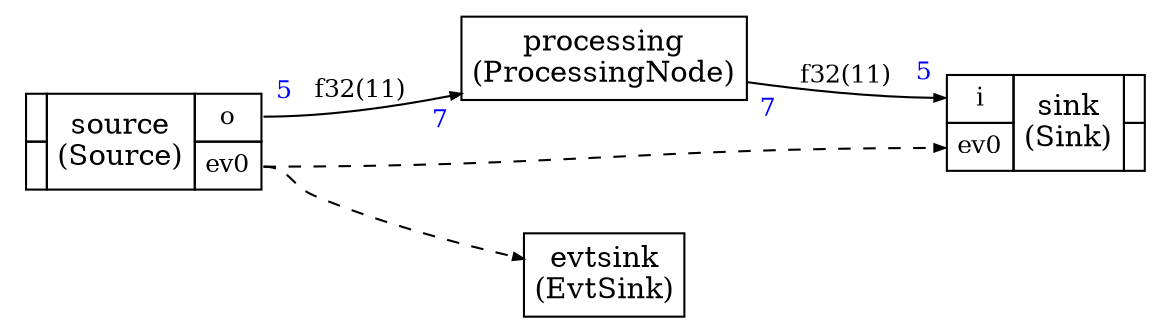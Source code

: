 



digraph structs {
    bgcolor = "white"
    node [shape=plaintext,color="black",fontcolor="black",fontname="Times-Roman"]
    rankdir=LR
    edge [arrowsize="0.5",color="black",fontcolor="black",fontname="Times-Roman"]


processing [label=<
<TABLE color="black" bgcolor="none" BORDER="0" CELLBORDER="1" CELLSPACING="0" CELLPADDING="4">
  <TR>
    <TD ALIGN="CENTER" PORT="i"><FONT COLOR="black" POINT-SIZE="14.0">processing<BR/>(ProcessingNode)</FONT></TD>
  </TR>
</TABLE>>];


sink [label=<
<TABLE color="black" bgcolor="none" BORDER="0" CELLBORDER="1" CELLSPACING="0" CELLPADDING="4">
  <TR>
    <TD PORT="i"><FONT POINT-SIZE="12.0" COLOR="black">i</FONT></TD>
    <TD ALIGN="CENTER" ROWSPAN="2"><FONT COLOR="black" POINT-SIZE="14.0">sink<BR/>(Sink)</FONT></TD>
    <TD></TD>
  </TR>
<TR>
<TD PORT="0"><FONT POINT-SIZE="12.0" COLOR="black">ev0</FONT></TD>

 
<TD></TD></TR>

</TABLE>>];


source [label=<
<TABLE color="black" bgcolor="none" BORDER="0" CELLBORDER="1" CELLSPACING="0" CELLPADDING="4">
  <TR>
    <TD></TD>
    <TD ALIGN="CENTER" ROWSPAN="2"><FONT COLOR="black" POINT-SIZE="14.0">source<BR/>(Source)</FONT></TD>
    <TD PORT="o"><FONT POINT-SIZE="12.0" COLOR="black">o</FONT></TD>
  </TR>
<TR>
 
<TD></TD>
<TD PORT="0"><FONT POINT-SIZE="12.0" COLOR="black">ev0</FONT></TD>
</TR>

</TABLE>>];

evtsink [label=<
<TABLE color="black" bgcolor="none" BORDER="0" CELLBORDER="1" CELLSPACING="0" CELLPADDING="4">
  <TR>
    <TD ALIGN="CENTER" PORT="i"><FONT COLOR="black" POINT-SIZE="14.0">evtsink<BR/>(EvtSink)</FONT></TD>
  </TR>
</TABLE>>];



source:o -> processing:i [style="solid",color="black",fontsize="12.0",fontcolor="black",label=<f32(11)>
,headlabel=<<TABLE BORDER="0" CELLPADDING="4"><TR><TD><FONT COLOR="blue" POINT-SIZE="12.0" >7</FONT>
</TD></TR></TABLE>>
,taillabel=<<TABLE BORDER="0" CELLPADDING="4"><TR><TD><FONT COLOR="blue" POINT-SIZE="12.0" >5</FONT>
</TD></TR></TABLE>>]

processing:i -> sink:i [style="solid",color="black",fontsize="12.0",fontcolor="black",label=<f32(11)>
,headlabel=<<TABLE BORDER="0" CELLPADDING="4"><TR><TD><FONT COLOR="blue" POINT-SIZE="12.0" >5</FONT>
</TD></TR></TABLE>>
,taillabel=<<TABLE BORDER="0" CELLPADDING="4"><TR><TD><FONT COLOR="blue" POINT-SIZE="12.0" >7</FONT>
</TD></TR></TABLE>>]



source:0 -> sink:0 [style="dashed",color="black",fontsize="12.0",fontcolor="black",label=<>

]
source:0 -> evtsink:i [style="dashed",color="black",fontsize="12.0",fontcolor="black",label=<>

]

}
